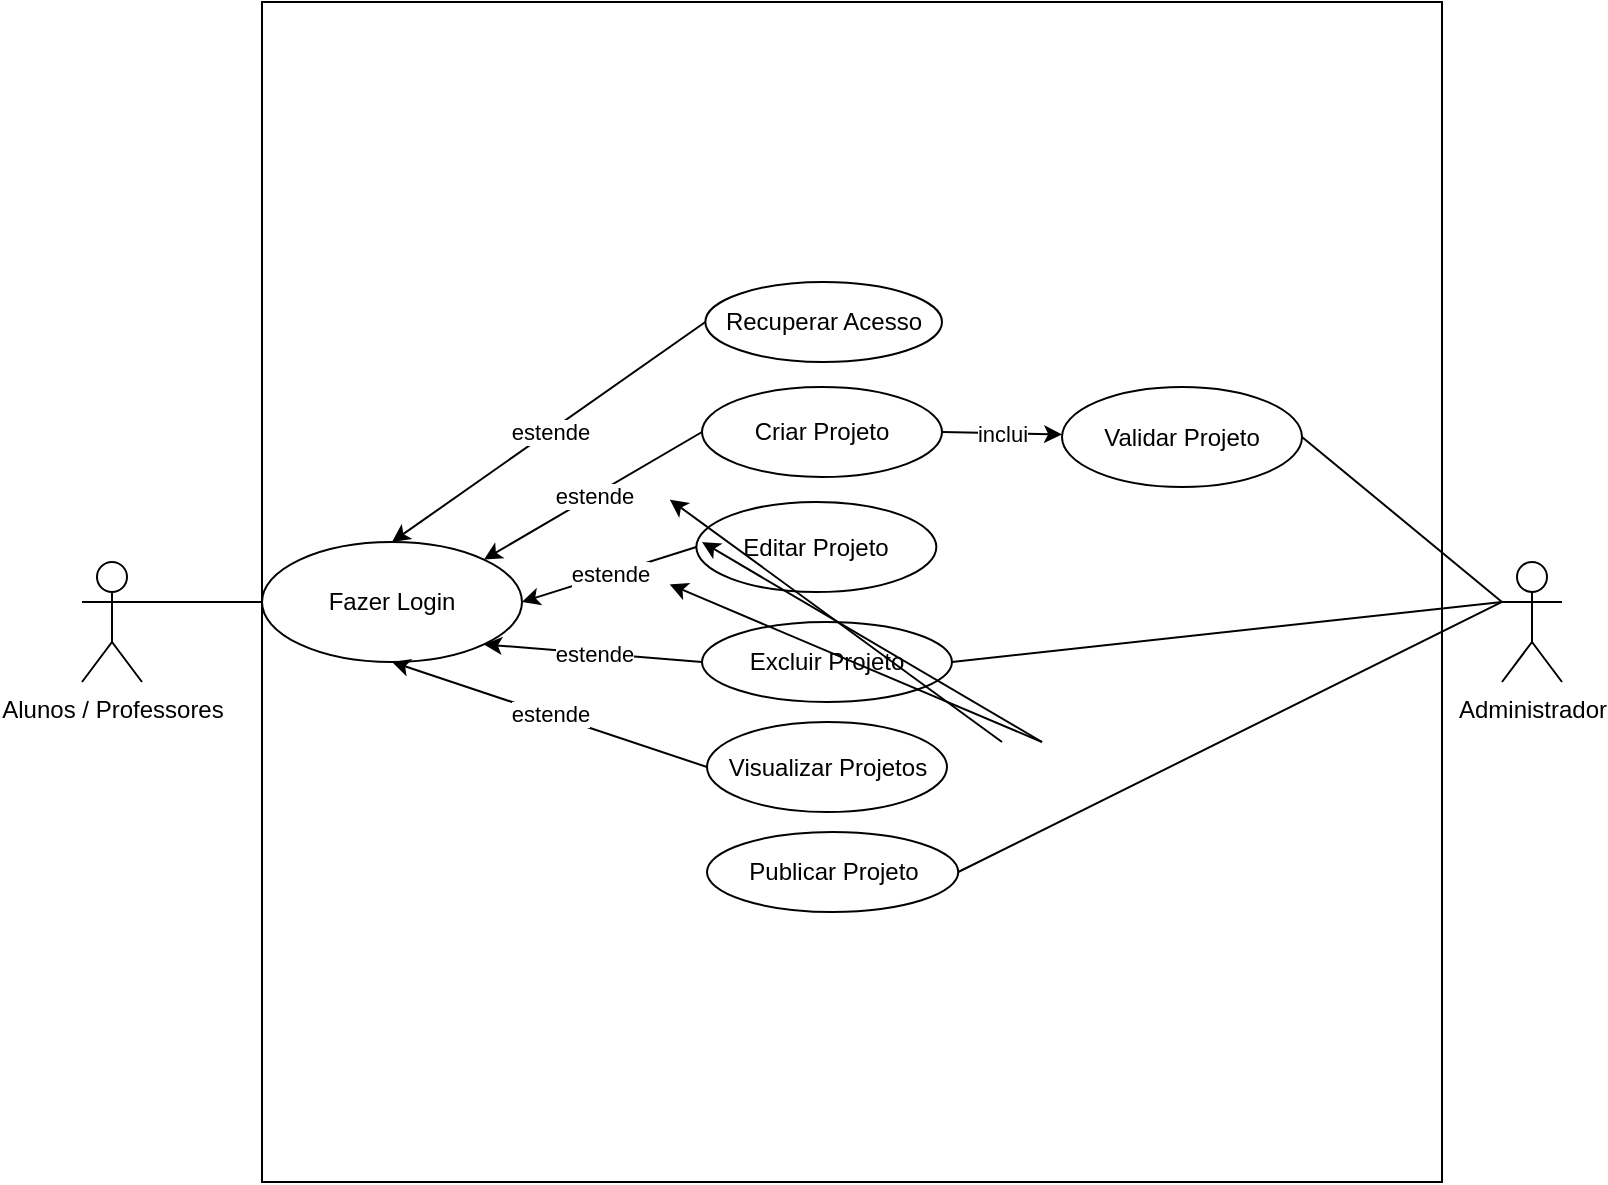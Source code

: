 <mxfile>
    <diagram id="zRCiL9ZMk7N_7-01TlMQ" name="Página-1">
        <mxGraphModel dx="879" dy="610" grid="1" gridSize="10" guides="1" tooltips="1" connect="1" arrows="1" fold="1" page="1" pageScale="1" pageWidth="827" pageHeight="1169" math="0" shadow="0">
            <root>
                <mxCell id="0"/>
                <mxCell id="1" parent="0"/>
                <mxCell id="2" value="" style="whiteSpace=wrap;html=1;aspect=fixed;" vertex="1" parent="1">
                    <mxGeometry x="140" y="130" width="590" height="590" as="geometry"/>
                </mxCell>
                <mxCell id="3" value="Alunos / Professores" style="shape=umlActor;verticalLabelPosition=bottom;verticalAlign=top;html=1;outlineConnect=0;" vertex="1" parent="1">
                    <mxGeometry x="50" y="410" width="30" height="60" as="geometry"/>
                </mxCell>
                <mxCell id="11" value="estende" style="endArrow=classic;html=1;exitX=0;exitY=0.5;exitDx=0;exitDy=0;entryX=1;entryY=0;entryDx=0;entryDy=0;" edge="1" parent="1" source="15" target="32">
                    <mxGeometry width="50" height="50" relative="1" as="geometry">
                        <mxPoint x="290" y="500" as="sourcePoint"/>
                        <mxPoint x="304.191" y="539.698" as="targetPoint"/>
                    </mxGeometry>
                </mxCell>
                <mxCell id="13" value="Excluir Projeto" style="ellipse;whiteSpace=wrap;html=1;" vertex="1" parent="1">
                    <mxGeometry x="360" y="440" width="125" height="40" as="geometry"/>
                </mxCell>
                <mxCell id="14" value="Editar Projeto" style="ellipse;whiteSpace=wrap;html=1;" vertex="1" parent="1">
                    <mxGeometry x="357.18" y="380" width="120" height="45" as="geometry"/>
                </mxCell>
                <mxCell id="15" value="Criar Projeto" style="ellipse;whiteSpace=wrap;html=1;" vertex="1" parent="1">
                    <mxGeometry x="360" y="322.5" width="120" height="45" as="geometry"/>
                </mxCell>
                <mxCell id="22" value="Publicar Projeto" style="ellipse;whiteSpace=wrap;html=1;" vertex="1" parent="1">
                    <mxGeometry x="362.5" y="545" width="125.63" height="40" as="geometry"/>
                </mxCell>
                <mxCell id="26" value="" style="endArrow=classic;html=1;exitX=0;exitY=0.5;exitDx=0;exitDy=0;entryX=1;entryY=0;entryDx=0;entryDy=0;" edge="1" parent="1" source="25">
                    <mxGeometry width="50" height="50" relative="1" as="geometry">
                        <mxPoint x="510" y="500" as="sourcePoint"/>
                        <mxPoint x="343.891" y="378.787" as="targetPoint"/>
                    </mxGeometry>
                </mxCell>
                <mxCell id="27" value="" style="endArrow=classic;html=1;exitX=0;exitY=0.5;exitDx=0;exitDy=0;entryX=1;entryY=0.5;entryDx=0;entryDy=0;" edge="1" parent="1" source="23">
                    <mxGeometry width="50" height="50" relative="1" as="geometry">
                        <mxPoint x="530" y="500" as="sourcePoint"/>
                        <mxPoint x="360" y="400" as="targetPoint"/>
                    </mxGeometry>
                </mxCell>
                <mxCell id="28" value="" style="endArrow=classic;html=1;exitX=0;exitY=0.5;exitDx=0;exitDy=0;entryX=1;entryY=1;entryDx=0;entryDy=0;" edge="1" parent="1" source="24">
                    <mxGeometry width="50" height="50" relative="1" as="geometry">
                        <mxPoint x="530" y="500" as="sourcePoint"/>
                        <mxPoint x="343.891" y="421.213" as="targetPoint"/>
                    </mxGeometry>
                </mxCell>
                <mxCell id="31" value="" style="endArrow=none;html=1;exitX=1;exitY=0.333;exitDx=0;exitDy=0;exitPerimeter=0;entryX=0;entryY=0.5;entryDx=0;entryDy=0;" edge="1" parent="1" source="3" target="32">
                    <mxGeometry width="50" height="50" relative="1" as="geometry">
                        <mxPoint x="180" y="360" as="sourcePoint"/>
                        <mxPoint x="230" y="310" as="targetPoint"/>
                    </mxGeometry>
                </mxCell>
                <mxCell id="32" value="Fazer Login" style="ellipse;whiteSpace=wrap;html=1;" vertex="1" parent="1">
                    <mxGeometry x="140" y="400" width="130" height="60" as="geometry"/>
                </mxCell>
                <mxCell id="38" value="Recuperar Acesso" style="ellipse;whiteSpace=wrap;html=1;" vertex="1" parent="1">
                    <mxGeometry x="361.68" y="270" width="118.32" height="40" as="geometry"/>
                </mxCell>
                <mxCell id="44" value="estende" style="endArrow=classic;html=1;exitX=0;exitY=0.5;exitDx=0;exitDy=0;entryX=0.5;entryY=0;entryDx=0;entryDy=0;" edge="1" parent="1" source="38" target="32">
                    <mxGeometry relative="1" as="geometry">
                        <mxPoint x="430" y="320" as="sourcePoint"/>
                        <mxPoint x="450" y="320" as="targetPoint"/>
                    </mxGeometry>
                </mxCell>
                <mxCell id="48" value="Administrador" style="shape=umlActor;verticalLabelPosition=bottom;verticalAlign=top;html=1;outlineConnect=0;" vertex="1" parent="1">
                    <mxGeometry x="760" y="410" width="30" height="60" as="geometry"/>
                </mxCell>
                <mxCell id="49" value="Validar Projeto" style="ellipse;whiteSpace=wrap;html=1;" vertex="1" parent="1">
                    <mxGeometry x="540" y="322.5" width="120" height="50" as="geometry"/>
                </mxCell>
                <mxCell id="50" value="inclui" style="endArrow=classic;html=1;exitX=1;exitY=0.5;exitDx=0;exitDy=0;" edge="1" parent="1" source="15" target="49">
                    <mxGeometry width="50" height="50" relative="1" as="geometry">
                        <mxPoint x="461" y="362.5" as="sourcePoint"/>
                        <mxPoint x="292.426" y="397.145" as="targetPoint"/>
                    </mxGeometry>
                </mxCell>
                <mxCell id="52" value="" style="endArrow=none;html=1;exitX=1;exitY=0.5;exitDx=0;exitDy=0;entryX=0;entryY=0.333;entryDx=0;entryDy=0;entryPerimeter=0;" edge="1" parent="1" source="49" target="48">
                    <mxGeometry width="50" height="50" relative="1" as="geometry">
                        <mxPoint x="420" y="490" as="sourcePoint"/>
                        <mxPoint x="470" y="440" as="targetPoint"/>
                    </mxGeometry>
                </mxCell>
                <mxCell id="53" value="" style="endArrow=none;html=1;exitX=1;exitY=0.5;exitDx=0;exitDy=0;entryX=0;entryY=0.333;entryDx=0;entryDy=0;entryPerimeter=0;" edge="1" parent="1" source="13" target="48">
                    <mxGeometry width="50" height="50" relative="1" as="geometry">
                        <mxPoint x="420" y="490" as="sourcePoint"/>
                        <mxPoint x="470" y="440" as="targetPoint"/>
                    </mxGeometry>
                </mxCell>
                <mxCell id="55" value="" style="endArrow=none;html=1;entryX=0;entryY=0.333;entryDx=0;entryDy=0;entryPerimeter=0;exitX=1;exitY=0.5;exitDx=0;exitDy=0;" edge="1" parent="1" source="22" target="48">
                    <mxGeometry width="50" height="50" relative="1" as="geometry">
                        <mxPoint x="420" y="490" as="sourcePoint"/>
                        <mxPoint x="470" y="440" as="targetPoint"/>
                    </mxGeometry>
                </mxCell>
                <mxCell id="56" value="Visualizar Projetos" style="ellipse;whiteSpace=wrap;html=1;" vertex="1" parent="1">
                    <mxGeometry x="362.5" y="490" width="120" height="45" as="geometry"/>
                </mxCell>
                <mxCell id="59" value="estende" style="endArrow=classic;html=1;entryX=1;entryY=1;entryDx=0;entryDy=0;exitX=0;exitY=0.5;exitDx=0;exitDy=0;" edge="1" parent="1" source="13" target="32">
                    <mxGeometry width="50" height="50" relative="1" as="geometry">
                        <mxPoint x="350" y="460" as="sourcePoint"/>
                        <mxPoint x="260.962" y="418.787" as="targetPoint"/>
                    </mxGeometry>
                </mxCell>
                <mxCell id="60" value="estende" style="endArrow=classic;html=1;exitX=0;exitY=0.5;exitDx=0;exitDy=0;entryX=1;entryY=0.5;entryDx=0;entryDy=0;" edge="1" parent="1" source="14" target="32">
                    <mxGeometry width="50" height="50" relative="1" as="geometry">
                        <mxPoint x="375" y="367.5" as="sourcePoint"/>
                        <mxPoint x="270.962" y="428.787" as="targetPoint"/>
                    </mxGeometry>
                </mxCell>
                <mxCell id="61" value="estende" style="endArrow=classic;html=1;entryX=0.5;entryY=1;entryDx=0;entryDy=0;exitX=0;exitY=0.5;exitDx=0;exitDy=0;" edge="1" parent="1" source="56" target="32">
                    <mxGeometry width="50" height="50" relative="1" as="geometry">
                        <mxPoint x="319.04" y="498.79" as="sourcePoint"/>
                        <mxPoint x="220.002" y="490.003" as="targetPoint"/>
                    </mxGeometry>
                </mxCell>
            </root>
        </mxGraphModel>
    </diagram>
</mxfile>